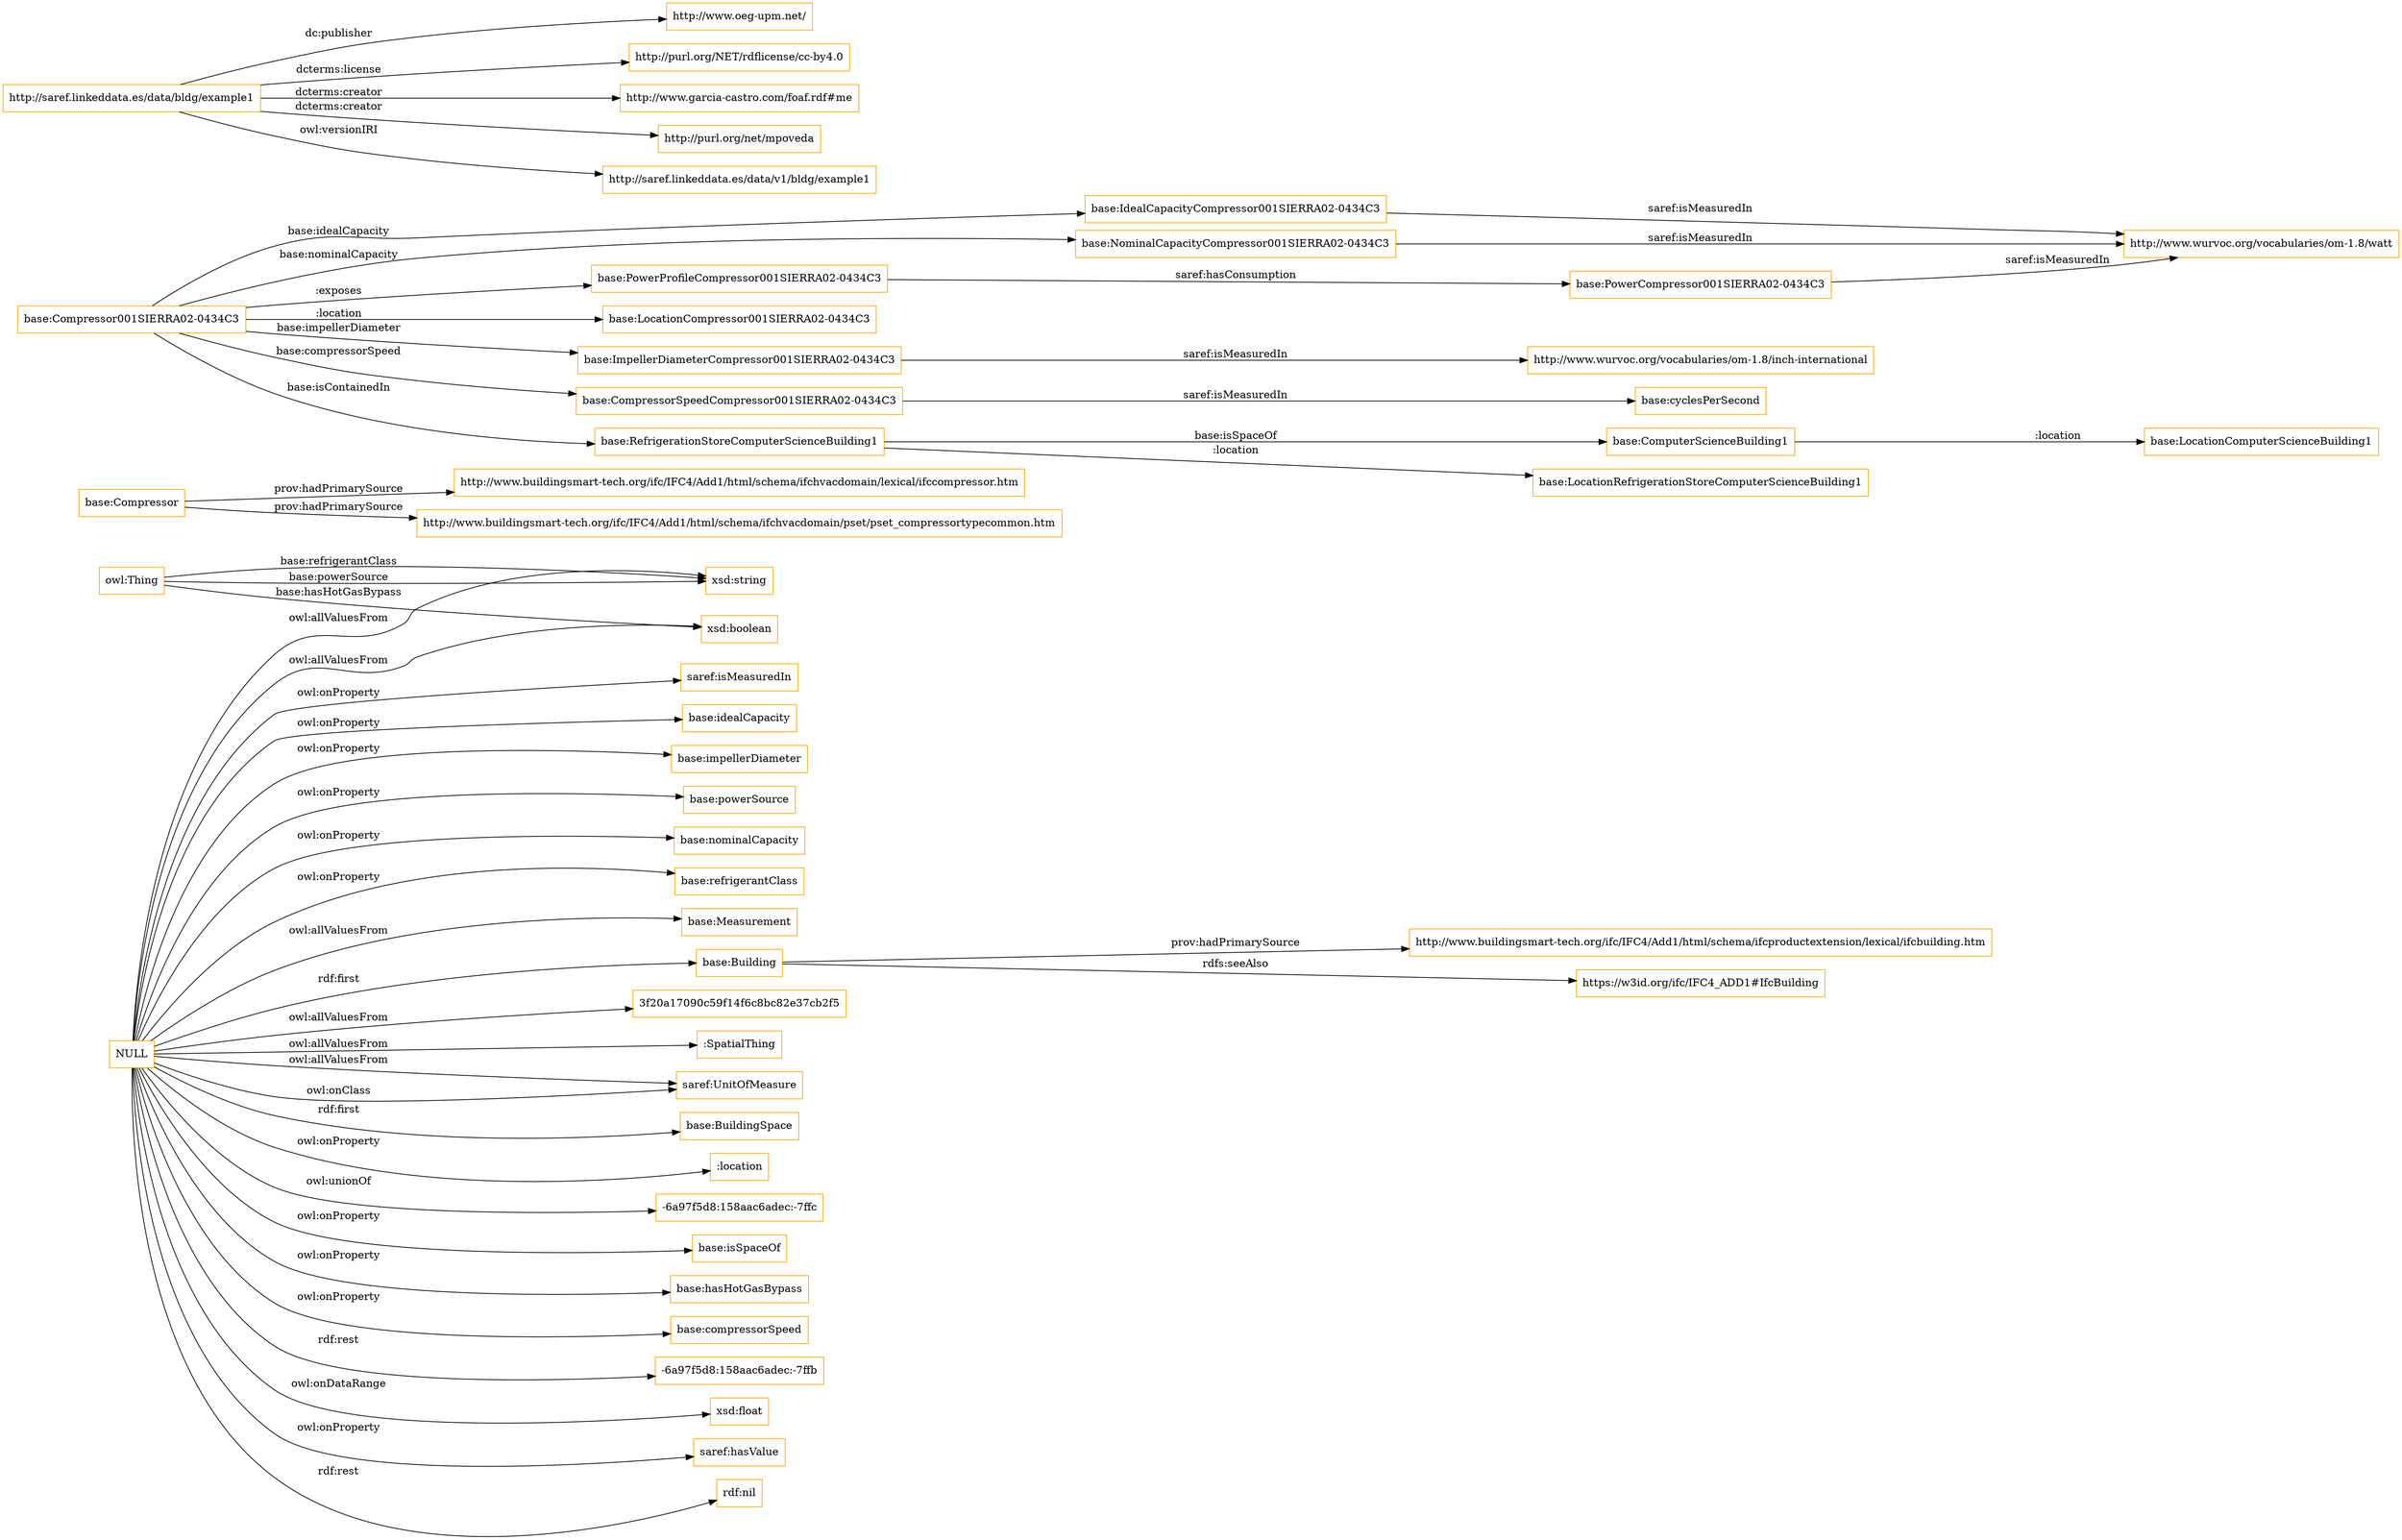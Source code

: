 digraph ar2dtool_diagram { 
rankdir=LR;
size="1501"
node [shape = rectangle, color="orange"]; "base:Measurement" "base:Building" "3f20a17090c59f14f6c8bc82e37cb2f5" ":SpatialThing" "base:Compressor" "saref:UnitOfMeasure" "base:BuildingSpace" ; /*classes style*/
	"base:Compressor001SIERRA02-0434C3" -> "base:IdealCapacityCompressor001SIERRA02-0434C3" [ label = "base:idealCapacity" ];
	"base:Compressor001SIERRA02-0434C3" -> "base:LocationCompressor001SIERRA02-0434C3" [ label = ":location" ];
	"base:Compressor001SIERRA02-0434C3" -> "base:ImpellerDiameterCompressor001SIERRA02-0434C3" [ label = "base:impellerDiameter" ];
	"base:Compressor001SIERRA02-0434C3" -> "base:PowerProfileCompressor001SIERRA02-0434C3" [ label = ":exposes" ];
	"base:Compressor001SIERRA02-0434C3" -> "base:CompressorSpeedCompressor001SIERRA02-0434C3" [ label = "base:compressorSpeed" ];
	"base:Compressor001SIERRA02-0434C3" -> "base:RefrigerationStoreComputerScienceBuilding1" [ label = "base:isContainedIn" ];
	"base:Compressor001SIERRA02-0434C3" -> "base:NominalCapacityCompressor001SIERRA02-0434C3" [ label = "base:nominalCapacity" ];
	"base:IdealCapacityCompressor001SIERRA02-0434C3" -> "http://www.wurvoc.org/vocabularies/om-1.8/watt" [ label = "saref:isMeasuredIn" ];
	"base:Compressor" -> "http://www.buildingsmart-tech.org/ifc/IFC4/Add1/html/schema/ifchvacdomain/lexical/ifccompressor.htm" [ label = "prov:hadPrimarySource" ];
	"base:Compressor" -> "http://www.buildingsmart-tech.org/ifc/IFC4/Add1/html/schema/ifchvacdomain/pset/pset_compressortypecommon.htm" [ label = "prov:hadPrimarySource" ];
	"base:ImpellerDiameterCompressor001SIERRA02-0434C3" -> "http://www.wurvoc.org/vocabularies/om-1.8/inch-international" [ label = "saref:isMeasuredIn" ];
	"base:CompressorSpeedCompressor001SIERRA02-0434C3" -> "base:cyclesPerSecond" [ label = "saref:isMeasuredIn" ];
	"base:PowerCompressor001SIERRA02-0434C3" -> "http://www.wurvoc.org/vocabularies/om-1.8/watt" [ label = "saref:isMeasuredIn" ];
	"base:ComputerScienceBuilding1" -> "base:LocationComputerScienceBuilding1" [ label = ":location" ];
	"base:NominalCapacityCompressor001SIERRA02-0434C3" -> "http://www.wurvoc.org/vocabularies/om-1.8/watt" [ label = "saref:isMeasuredIn" ];
	"base:Building" -> "http://www.buildingsmart-tech.org/ifc/IFC4/Add1/html/schema/ifcproductextension/lexical/ifcbuilding.htm" [ label = "prov:hadPrimarySource" ];
	"base:Building" -> "https://w3id.org/ifc/IFC4_ADD1#IfcBuilding" [ label = "rdfs:seeAlso" ];
	"NULL" -> ":location" [ label = "owl:onProperty" ];
	"NULL" -> "-6a97f5d8:158aac6adec:-7ffc" [ label = "owl:unionOf" ];
	"NULL" -> "base:isSpaceOf" [ label = "owl:onProperty" ];
	"NULL" -> "xsd:boolean" [ label = "owl:allValuesFrom" ];
	"NULL" -> "xsd:float" [ label = "owl:onDataRange" ];
	"NULL" -> "base:Building" [ label = "rdf:first" ];
	"NULL" -> "saref:hasValue" [ label = "owl:onProperty" ];
	"NULL" -> "base:BuildingSpace" [ label = "rdf:first" ];
	"NULL" -> "saref:UnitOfMeasure" [ label = "owl:onClass" ];
	"NULL" -> "saref:UnitOfMeasure" [ label = "owl:allValuesFrom" ];
	"NULL" -> "rdf:nil" [ label = "rdf:rest" ];
	"NULL" -> "3f20a17090c59f14f6c8bc82e37cb2f5" [ label = "owl:allValuesFrom" ];
	"NULL" -> "saref:isMeasuredIn" [ label = "owl:onProperty" ];
	"NULL" -> "base:idealCapacity" [ label = "owl:onProperty" ];
	"NULL" -> ":SpatialThing" [ label = "owl:allValuesFrom" ];
	"NULL" -> "base:impellerDiameter" [ label = "owl:onProperty" ];
	"NULL" -> "base:powerSource" [ label = "owl:onProperty" ];
	"NULL" -> "base:nominalCapacity" [ label = "owl:onProperty" ];
	"NULL" -> "base:refrigerantClass" [ label = "owl:onProperty" ];
	"NULL" -> "base:hasHotGasBypass" [ label = "owl:onProperty" ];
	"NULL" -> "base:compressorSpeed" [ label = "owl:onProperty" ];
	"NULL" -> "xsd:string" [ label = "owl:allValuesFrom" ];
	"NULL" -> "base:Measurement" [ label = "owl:allValuesFrom" ];
	"NULL" -> "-6a97f5d8:158aac6adec:-7ffb" [ label = "rdf:rest" ];
	"base:PowerProfileCompressor001SIERRA02-0434C3" -> "base:PowerCompressor001SIERRA02-0434C3" [ label = "saref:hasConsumption" ];
	"base:RefrigerationStoreComputerScienceBuilding1" -> "base:LocationRefrigerationStoreComputerScienceBuilding1" [ label = ":location" ];
	"base:RefrigerationStoreComputerScienceBuilding1" -> "base:ComputerScienceBuilding1" [ label = "base:isSpaceOf" ];
	"http://saref.linkeddata.es/data/bldg/example1" -> "http://www.oeg-upm.net/" [ label = "dc:publisher" ];
	"http://saref.linkeddata.es/data/bldg/example1" -> "http://purl.org/NET/rdflicense/cc-by4.0" [ label = "dcterms:license" ];
	"http://saref.linkeddata.es/data/bldg/example1" -> "http://www.garcia-castro.com/foaf.rdf#me" [ label = "dcterms:creator" ];
	"http://saref.linkeddata.es/data/bldg/example1" -> "http://purl.org/net/mpoveda" [ label = "dcterms:creator" ];
	"http://saref.linkeddata.es/data/bldg/example1" -> "http://saref.linkeddata.es/data/v1/bldg/example1" [ label = "owl:versionIRI" ];
	"owl:Thing" -> "xsd:string" [ label = "base:refrigerantClass" ];
	"owl:Thing" -> "xsd:string" [ label = "base:powerSource" ];
	"owl:Thing" -> "xsd:boolean" [ label = "base:hasHotGasBypass" ];

}
